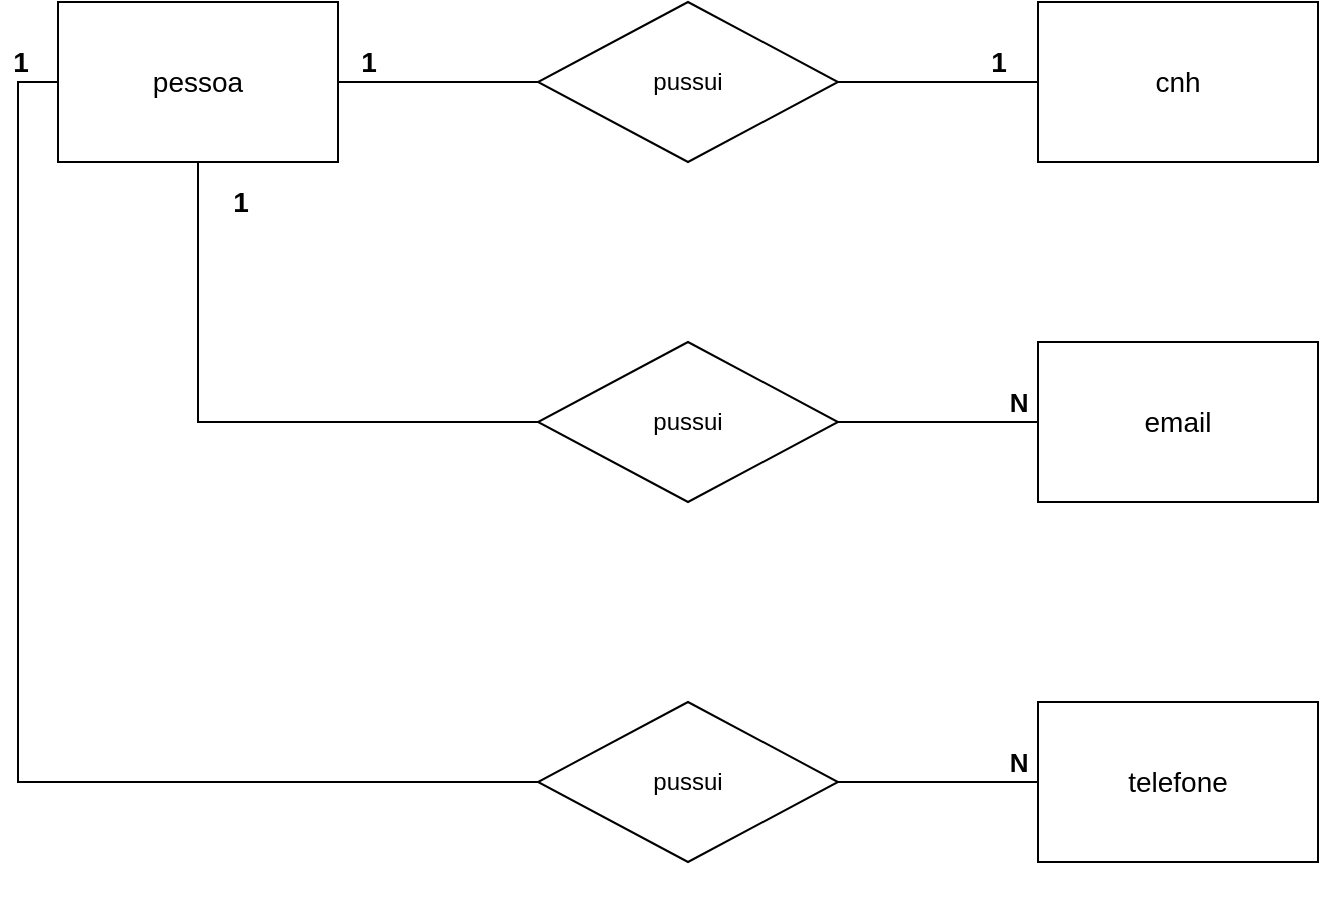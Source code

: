 <mxfile version="14.9.3" type="device"><diagram id="iDqNf9oddL1QnPSiWCgB" name="MER-filmes"><mxGraphModel dx="1778" dy="953" grid="1" gridSize="10" guides="1" tooltips="1" connect="1" arrows="1" fold="1" page="1" pageScale="1" pageWidth="827" pageHeight="1169" math="0" shadow="0"><root><mxCell id="0"/><mxCell id="1" parent="0"/><mxCell id="38LWL3FwnCPNMZ2Akb52-9" value="" style="group;container=1;" vertex="1" connectable="0" parent="1"><mxGeometry x="99" y="30" width="630" height="450" as="geometry"/></mxCell><mxCell id="38LWL3FwnCPNMZ2Akb52-1" value="&lt;span style=&quot;font-size: 14px&quot;&gt;pessoa&lt;/span&gt;" style="rounded=0;whiteSpace=wrap;html=1;" vertex="1" parent="38LWL3FwnCPNMZ2Akb52-9"><mxGeometry width="140" height="80" as="geometry"/></mxCell><mxCell id="38LWL3FwnCPNMZ2Akb52-2" value="pussui" style="rhombus;whiteSpace=wrap;html=1;" vertex="1" parent="38LWL3FwnCPNMZ2Akb52-9"><mxGeometry x="240" width="150" height="80" as="geometry"/></mxCell><mxCell id="38LWL3FwnCPNMZ2Akb52-4" style="edgeStyle=orthogonalEdgeStyle;rounded=0;orthogonalLoop=1;jettySize=auto;html=1;exitX=1;exitY=0.5;exitDx=0;exitDy=0;entryX=0;entryY=0.5;entryDx=0;entryDy=0;endArrow=none;endFill=0;" edge="1" parent="38LWL3FwnCPNMZ2Akb52-9" source="38LWL3FwnCPNMZ2Akb52-1" target="38LWL3FwnCPNMZ2Akb52-2"><mxGeometry relative="1" as="geometry"/></mxCell><mxCell id="38LWL3FwnCPNMZ2Akb52-3" value="&lt;span style=&quot;font-size: 14px&quot;&gt;cnh&lt;/span&gt;" style="rounded=0;whiteSpace=wrap;html=1;" vertex="1" parent="38LWL3FwnCPNMZ2Akb52-9"><mxGeometry x="490" width="140" height="80" as="geometry"/></mxCell><mxCell id="38LWL3FwnCPNMZ2Akb52-5" style="edgeStyle=orthogonalEdgeStyle;rounded=0;orthogonalLoop=1;jettySize=auto;html=1;exitX=1;exitY=0.5;exitDx=0;exitDy=0;entryX=0;entryY=0.5;entryDx=0;entryDy=0;endArrow=none;endFill=0;" edge="1" parent="38LWL3FwnCPNMZ2Akb52-9" source="38LWL3FwnCPNMZ2Akb52-2" target="38LWL3FwnCPNMZ2Akb52-3"><mxGeometry relative="1" as="geometry"/></mxCell><mxCell id="38LWL3FwnCPNMZ2Akb52-6" value="&lt;span style=&quot;font-size: 14px&quot;&gt;&lt;b&gt;1&lt;/b&gt;&lt;/span&gt;" style="text;html=1;align=center;verticalAlign=middle;resizable=0;points=[];autosize=1;strokeColor=none;" vertex="1" parent="38LWL3FwnCPNMZ2Akb52-9"><mxGeometry x="145" y="20" width="20" height="20" as="geometry"/></mxCell><mxCell id="38LWL3FwnCPNMZ2Akb52-7" value="&lt;b&gt;&lt;font style=&quot;font-size: 14px&quot;&gt;1&lt;/font&gt;&lt;/b&gt;" style="text;html=1;align=center;verticalAlign=middle;resizable=0;points=[];autosize=1;strokeColor=none;" vertex="1" parent="38LWL3FwnCPNMZ2Akb52-9"><mxGeometry x="460" y="20" width="20" height="20" as="geometry"/></mxCell><mxCell id="38LWL3FwnCPNMZ2Akb52-15" style="edgeStyle=orthogonalEdgeStyle;rounded=0;orthogonalLoop=1;jettySize=auto;html=1;entryX=0.5;entryY=1;entryDx=0;entryDy=0;endArrow=none;endFill=0;" edge="1" parent="38LWL3FwnCPNMZ2Akb52-9" source="38LWL3FwnCPNMZ2Akb52-10" target="38LWL3FwnCPNMZ2Akb52-1"><mxGeometry relative="1" as="geometry"/></mxCell><mxCell id="38LWL3FwnCPNMZ2Akb52-18" style="edgeStyle=orthogonalEdgeStyle;rounded=0;orthogonalLoop=1;jettySize=auto;html=1;exitX=1;exitY=0.5;exitDx=0;exitDy=0;entryX=0;entryY=0.5;entryDx=0;entryDy=0;endArrow=none;endFill=0;" edge="1" parent="38LWL3FwnCPNMZ2Akb52-9" source="38LWL3FwnCPNMZ2Akb52-10" target="38LWL3FwnCPNMZ2Akb52-11"><mxGeometry relative="1" as="geometry"/></mxCell><mxCell id="38LWL3FwnCPNMZ2Akb52-10" value="pussui" style="rhombus;whiteSpace=wrap;html=1;" vertex="1" parent="38LWL3FwnCPNMZ2Akb52-9"><mxGeometry x="240" y="170" width="150" height="80" as="geometry"/></mxCell><mxCell id="38LWL3FwnCPNMZ2Akb52-11" value="&lt;span style=&quot;font-size: 14px&quot;&gt;email&lt;/span&gt;" style="rounded=0;whiteSpace=wrap;html=1;" vertex="1" parent="38LWL3FwnCPNMZ2Akb52-9"><mxGeometry x="490" y="170" width="140" height="80" as="geometry"/></mxCell><mxCell id="38LWL3FwnCPNMZ2Akb52-13" value="&lt;span style=&quot;font-size: 14px&quot;&gt;telefone&lt;/span&gt;" style="rounded=0;whiteSpace=wrap;html=1;" vertex="1" parent="38LWL3FwnCPNMZ2Akb52-9"><mxGeometry x="490" y="350" width="140" height="80" as="geometry"/></mxCell><mxCell id="38LWL3FwnCPNMZ2Akb52-16" style="edgeStyle=orthogonalEdgeStyle;rounded=0;orthogonalLoop=1;jettySize=auto;html=1;exitX=0;exitY=0.5;exitDx=0;exitDy=0;entryX=0;entryY=0.5;entryDx=0;entryDy=0;endArrow=none;endFill=0;" edge="1" parent="38LWL3FwnCPNMZ2Akb52-9" source="38LWL3FwnCPNMZ2Akb52-12" target="38LWL3FwnCPNMZ2Akb52-1"><mxGeometry relative="1" as="geometry"/></mxCell><mxCell id="38LWL3FwnCPNMZ2Akb52-17" style="edgeStyle=orthogonalEdgeStyle;rounded=0;orthogonalLoop=1;jettySize=auto;html=1;exitX=1;exitY=0.5;exitDx=0;exitDy=0;entryX=0;entryY=0.5;entryDx=0;entryDy=0;endArrow=none;endFill=0;" edge="1" parent="38LWL3FwnCPNMZ2Akb52-9" source="38LWL3FwnCPNMZ2Akb52-12" target="38LWL3FwnCPNMZ2Akb52-13"><mxGeometry relative="1" as="geometry"/></mxCell><mxCell id="38LWL3FwnCPNMZ2Akb52-12" value="pussui" style="rhombus;whiteSpace=wrap;html=1;" vertex="1" parent="38LWL3FwnCPNMZ2Akb52-9"><mxGeometry x="240" y="350" width="150" height="80" as="geometry"/></mxCell><mxCell id="38LWL3FwnCPNMZ2Akb52-14" style="edgeStyle=orthogonalEdgeStyle;rounded=0;orthogonalLoop=1;jettySize=auto;html=1;exitX=0.5;exitY=1;exitDx=0;exitDy=0;endArrow=none;endFill=0;" edge="1" parent="38LWL3FwnCPNMZ2Akb52-9" source="38LWL3FwnCPNMZ2Akb52-1" target="38LWL3FwnCPNMZ2Akb52-1"><mxGeometry relative="1" as="geometry"/></mxCell><mxCell id="38LWL3FwnCPNMZ2Akb52-19" value="&lt;span style=&quot;font-size: 14px&quot;&gt;&lt;b&gt;1&lt;/b&gt;&lt;/span&gt;" style="text;html=1;align=center;verticalAlign=middle;resizable=0;points=[];autosize=1;strokeColor=none;" vertex="1" parent="38LWL3FwnCPNMZ2Akb52-9"><mxGeometry x="81" y="90" width="20" height="20" as="geometry"/></mxCell><mxCell id="38LWL3FwnCPNMZ2Akb52-21" value="&lt;b&gt;&lt;font style=&quot;font-size: 13px&quot;&gt;N&lt;/font&gt;&lt;/b&gt;" style="text;html=1;align=center;verticalAlign=middle;resizable=0;points=[];autosize=1;strokeColor=none;" vertex="1" parent="38LWL3FwnCPNMZ2Akb52-9"><mxGeometry x="470" y="190" width="20" height="20" as="geometry"/></mxCell><mxCell id="38LWL3FwnCPNMZ2Akb52-22" value="&lt;b&gt;&lt;font style=&quot;font-size: 13px&quot;&gt;N&lt;/font&gt;&lt;/b&gt;" style="text;html=1;align=center;verticalAlign=middle;resizable=0;points=[];autosize=1;strokeColor=none;" vertex="1" parent="38LWL3FwnCPNMZ2Akb52-9"><mxGeometry x="470" y="370" width="20" height="20" as="geometry"/></mxCell><mxCell id="38LWL3FwnCPNMZ2Akb52-20" value="&lt;span style=&quot;font-size: 14px&quot;&gt;&lt;b&gt;1&lt;/b&gt;&lt;/span&gt;" style="text;html=1;align=center;verticalAlign=middle;resizable=0;points=[];autosize=1;strokeColor=none;" vertex="1" parent="1"><mxGeometry x="70" y="50" width="20" height="20" as="geometry"/></mxCell></root></mxGraphModel></diagram></mxfile>